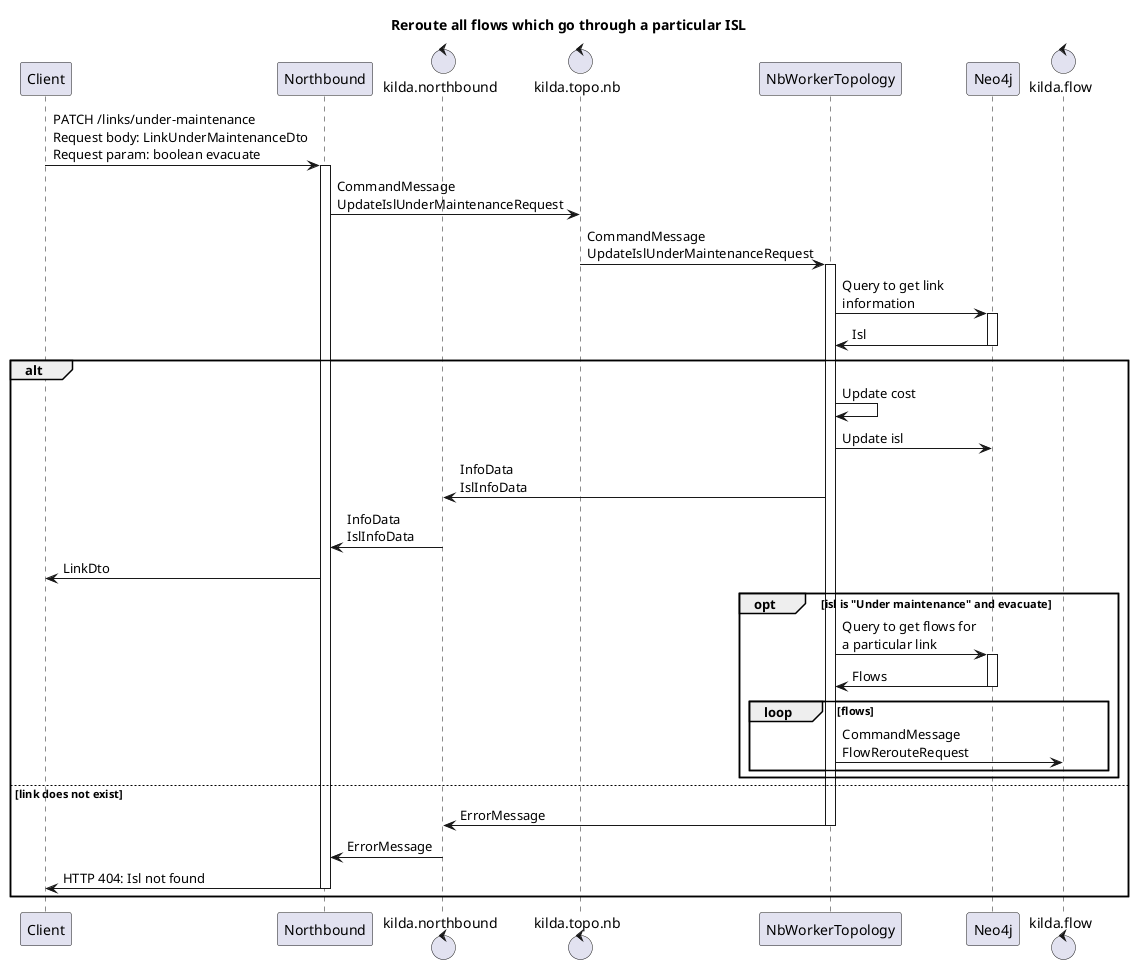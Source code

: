 @startuml
title Reroute all flows which go through a particular ISL

participant Client

participant Northbound

control kilda.northbound
control kilda.topo.nb

participant NbWorkerTopology

participant Neo4j

control kilda.flow

Client -> Northbound : PATCH /links/under-maintenance\nRequest body: LinkUnderMaintenanceDto\nRequest param: boolean evacuate

activate Northbound
Northbound -> kilda.topo.nb : CommandMessage\nUpdateIslUnderMaintenanceRequest
kilda.topo.nb -> NbWorkerTopology : CommandMessage\nUpdateIslUnderMaintenanceRequest
activate NbWorkerTopology

NbWorkerTopology -> Neo4j : Query to get link\ninformation
activate Neo4j
Neo4j -> NbWorkerTopology : Isl
deactivate Neo4j

alt

NbWorkerTopology -> NbWorkerTopology : Update cost
NbWorkerTopology -> Neo4j : Update isl
NbWorkerTopology -> kilda.northbound : InfoData\nIslInfoData
kilda.northbound -> Northbound : InfoData\nIslInfoData
Northbound -> Client : LinkDto

opt isl is "Under maintenance" and evacuate
NbWorkerTopology -> Neo4j : Query to get flows for\na particular link
activate Neo4j
Neo4j -> NbWorkerTopology : Flows
deactivate Neo4j
loop flows
    NbWorkerTopology -> kilda.flow : CommandMessage\nFlowRerouteRequest
end
end

else link does not exist

NbWorkerTopology -> kilda.northbound : ErrorMessage
deactivate NbWorkerTopology
kilda.northbound -> Northbound : ErrorMessage
Northbound -> Client : HTTP 404: Isl not found
deactivate Northbound
end

@enduml